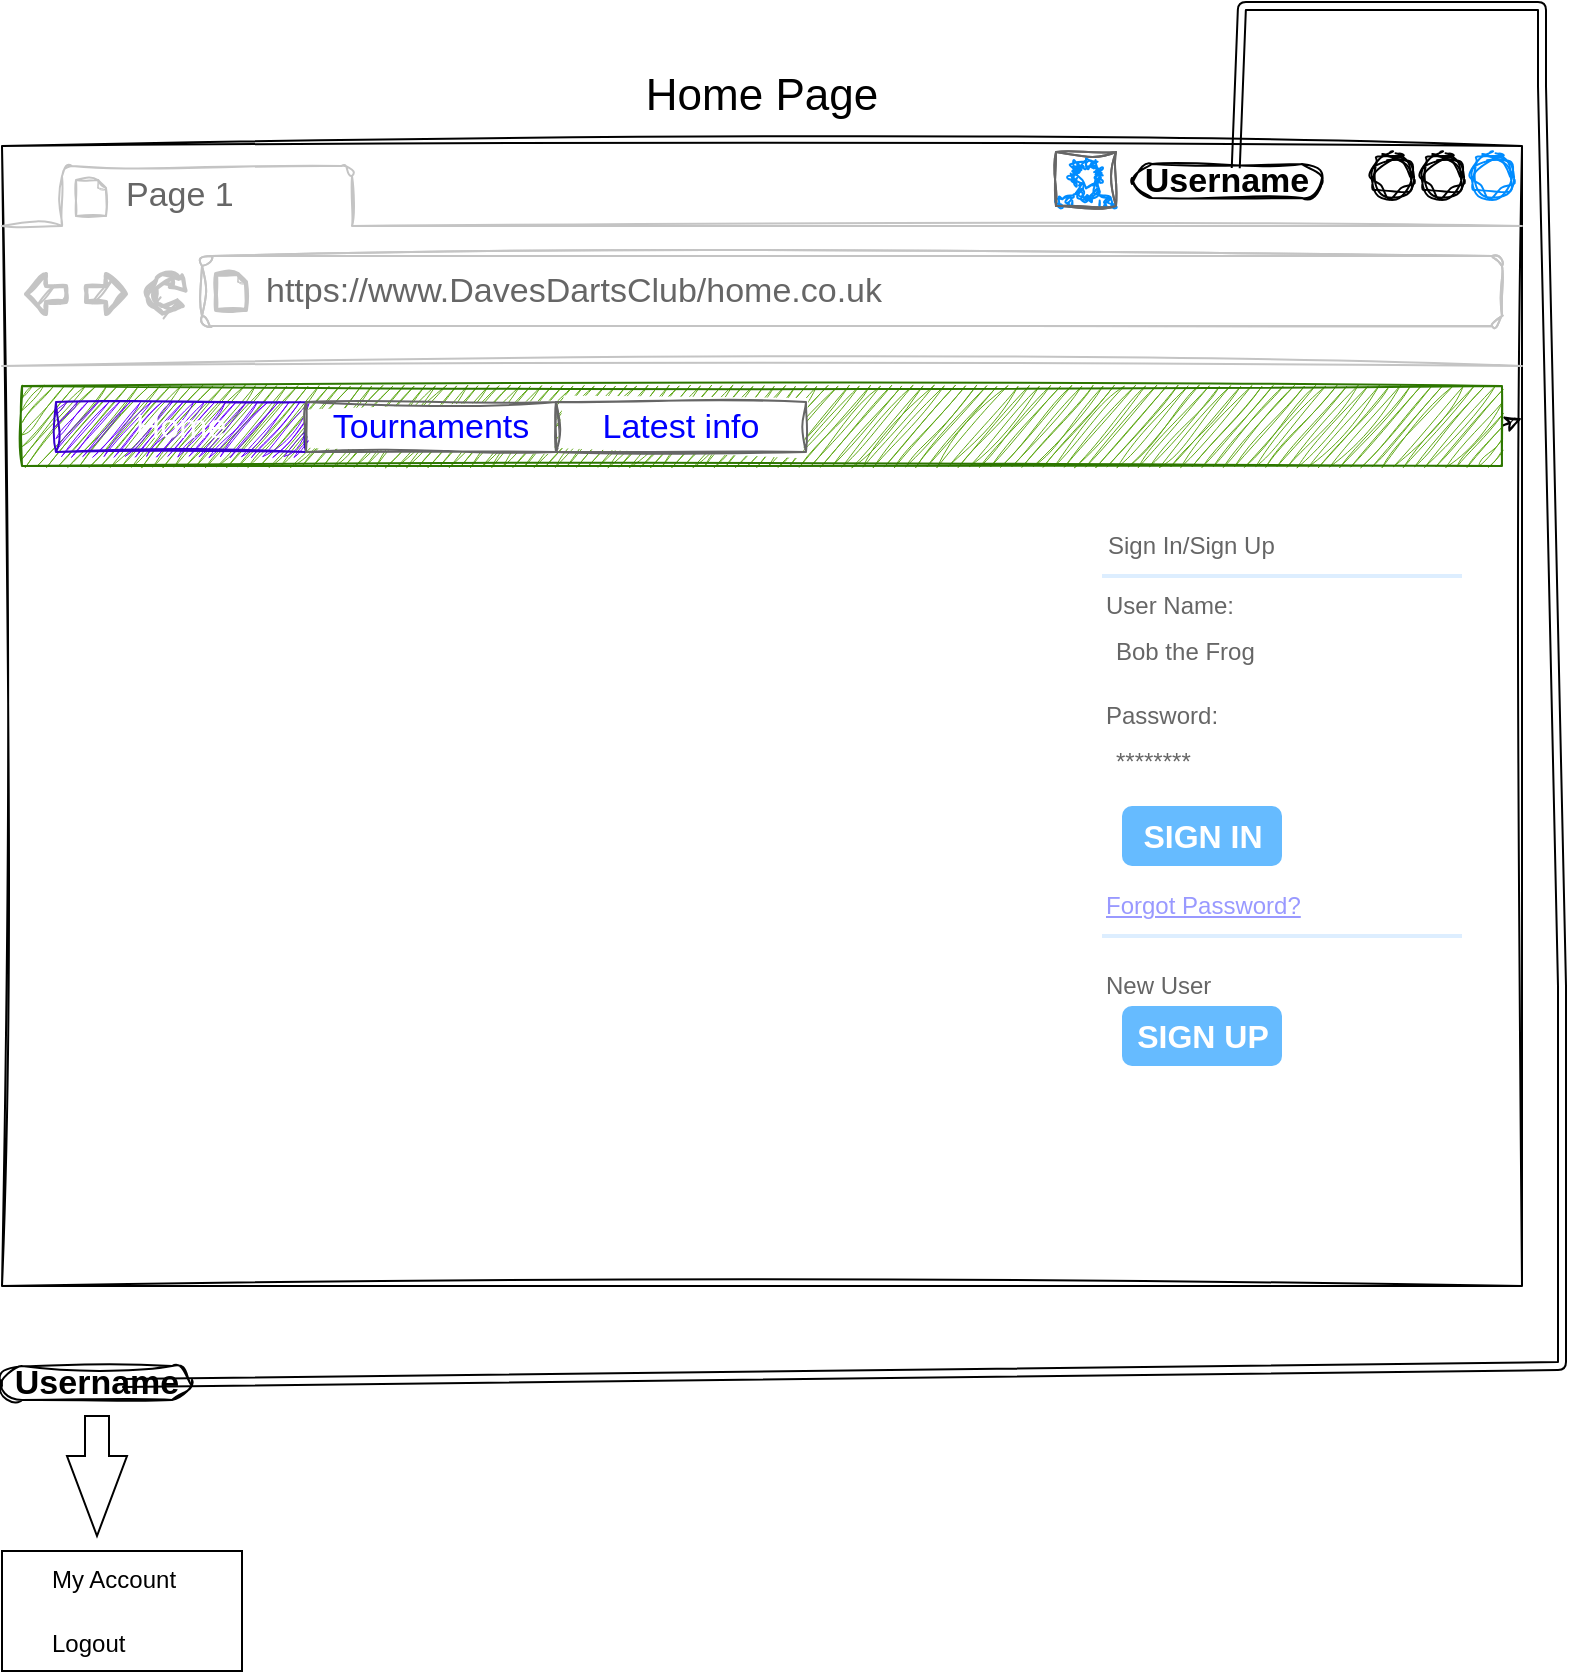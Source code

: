 <mxfile>
    <diagram id="zxvhnIiFK30hSB94czvi" name="Home Page">
        <mxGraphModel dx="1269" dy="916" grid="1" gridSize="10" guides="1" tooltips="1" connect="1" arrows="1" fold="1" page="1" pageScale="1" pageWidth="827" pageHeight="1169" math="0" shadow="0">
            <root>
                <mxCell id="0"/>
                <mxCell id="1" parent="0"/>
                <mxCell id="Nm3NB57U09fiTQLYdNLL-1" value="" style="strokeWidth=1;shadow=0;dashed=0;align=center;html=1;shape=mxgraph.mockup.containers.browserWindow;rSize=0;strokeColor2=#008cff;strokeColor3=#c4c4c4;mainText=,;recursiveResize=0;sketch=1;curveFitting=1;jiggle=2;" vertex="1" parent="1">
                    <mxGeometry x="40" y="80" width="760" height="570" as="geometry"/>
                </mxCell>
                <mxCell id="Nm3NB57U09fiTQLYdNLL-2" value="Page 1" style="strokeWidth=1;shadow=0;dashed=0;align=center;html=1;shape=mxgraph.mockup.containers.anchor;fontSize=17;fontColor=#666666;align=left;whiteSpace=wrap;sketch=1;curveFitting=1;jiggle=2;" vertex="1" parent="Nm3NB57U09fiTQLYdNLL-1">
                    <mxGeometry x="60" y="12" width="110" height="26" as="geometry"/>
                </mxCell>
                <mxCell id="Nm3NB57U09fiTQLYdNLL-3" value="https://www.DavesDartsClub/home.co.uk" style="strokeWidth=1;shadow=0;dashed=0;align=center;html=1;shape=mxgraph.mockup.containers.anchor;rSize=0;fontSize=17;fontColor=#666666;align=left;sketch=1;curveFitting=1;jiggle=2;" vertex="1" parent="Nm3NB57U09fiTQLYdNLL-1">
                    <mxGeometry x="130" y="60" width="370" height="26" as="geometry"/>
                </mxCell>
                <mxCell id="DoYHIsgey3T2m9NRy0EQ-1" value="" style="verticalLabelPosition=bottom;shadow=0;dashed=0;align=center;html=1;verticalAlign=top;strokeWidth=1;shape=mxgraph.mockup.containers.userMale;strokeColor=#666666;strokeColor2=#008cff;sketch=1;curveFitting=1;jiggle=2;" vertex="1" parent="Nm3NB57U09fiTQLYdNLL-1">
                    <mxGeometry x="527" y="3" width="30" height="27" as="geometry"/>
                </mxCell>
                <mxCell id="DoYHIsgey3T2m9NRy0EQ-9" style="edgeStyle=none;html=1;exitX=1;exitY=0.5;exitDx=0;exitDy=0;sketch=1;curveFitting=1;jiggle=2;" edge="1" parent="Nm3NB57U09fiTQLYdNLL-1" source="DoYHIsgey3T2m9NRy0EQ-8" target="Nm3NB57U09fiTQLYdNLL-1">
                    <mxGeometry relative="1" as="geometry"/>
                </mxCell>
                <mxCell id="DoYHIsgey3T2m9NRy0EQ-8" value="" style="rounded=0;whiteSpace=wrap;html=1;fillColor=#60a917;fontColor=#ffffff;strokeColor=#2D7600;sketch=1;curveFitting=1;jiggle=2;" vertex="1" parent="Nm3NB57U09fiTQLYdNLL-1">
                    <mxGeometry x="10" y="120" width="740" height="40" as="geometry"/>
                </mxCell>
                <mxCell id="DoYHIsgey3T2m9NRy0EQ-2" value="Username" style="strokeWidth=1;shadow=0;dashed=0;align=center;html=1;shape=mxgraph.mockup.buttons.button;mainText=;buttonStyle=round;fontSize=17;fontStyle=1;whiteSpace=wrap;sketch=1;curveFitting=1;jiggle=2;" vertex="1" parent="Nm3NB57U09fiTQLYdNLL-1">
                    <mxGeometry x="565" y="9" width="95" height="17" as="geometry"/>
                </mxCell>
                <mxCell id="EltivVnqDnUkRmGvjPg5-1" value="" style="strokeWidth=1;shadow=0;dashed=0;align=center;html=1;shape=mxgraph.mockup.forms.rrect;rSize=0;strokeColor=#999999;fillColor=#ffffff;sketch=1;curveFitting=1;jiggle=2;" vertex="1" parent="Nm3NB57U09fiTQLYdNLL-1">
                    <mxGeometry x="540" y="180" width="200" height="300" as="geometry"/>
                </mxCell>
                <mxCell id="EltivVnqDnUkRmGvjPg5-2" value="Sign In/Sign Up" style="strokeWidth=1;shadow=0;dashed=0;align=center;html=1;shape=mxgraph.mockup.forms.anchor;fontSize=12;fontColor=#666666;align=left;resizeWidth=1;spacingLeft=0;sketch=1;curveFitting=1;jiggle=2;" vertex="1" parent="EltivVnqDnUkRmGvjPg5-1">
                    <mxGeometry width="100" height="20" relative="1" as="geometry">
                        <mxPoint x="11" y="10" as="offset"/>
                    </mxGeometry>
                </mxCell>
                <mxCell id="EltivVnqDnUkRmGvjPg5-3" value="" style="shape=line;strokeColor=#ddeeff;strokeWidth=2;html=1;resizeWidth=1;" vertex="1" parent="EltivVnqDnUkRmGvjPg5-1">
                    <mxGeometry width="180" height="10" relative="1" as="geometry">
                        <mxPoint x="10" y="30" as="offset"/>
                    </mxGeometry>
                </mxCell>
                <mxCell id="EltivVnqDnUkRmGvjPg5-4" value="User Name:" style="strokeWidth=1;shadow=0;dashed=0;align=center;html=1;shape=mxgraph.mockup.forms.anchor;fontSize=12;fontColor=#666666;align=left;resizeWidth=1;spacingLeft=0;sketch=1;curveFitting=1;jiggle=2;" vertex="1" parent="EltivVnqDnUkRmGvjPg5-1">
                    <mxGeometry width="100" height="20" relative="1" as="geometry">
                        <mxPoint x="10" y="40" as="offset"/>
                    </mxGeometry>
                </mxCell>
                <mxCell id="EltivVnqDnUkRmGvjPg5-5" value="Bob the Frog" style="strokeWidth=1;shadow=0;dashed=0;align=center;html=1;shape=mxgraph.mockup.forms.rrect;rSize=0;strokeColor=#999999;fontColor=#666666;align=left;spacingLeft=5;resizeWidth=1;sketch=1;curveFitting=1;jiggle=2;" vertex="1" parent="EltivVnqDnUkRmGvjPg5-1">
                    <mxGeometry width="150" height="25" relative="1" as="geometry">
                        <mxPoint x="10" y="60" as="offset"/>
                    </mxGeometry>
                </mxCell>
                <mxCell id="EltivVnqDnUkRmGvjPg5-6" value="Password:" style="strokeWidth=1;shadow=0;dashed=0;align=center;html=1;shape=mxgraph.mockup.forms.anchor;fontSize=12;fontColor=#666666;align=left;resizeWidth=1;spacingLeft=0;" vertex="1" parent="EltivVnqDnUkRmGvjPg5-1">
                    <mxGeometry width="100" height="20" relative="1" as="geometry">
                        <mxPoint x="10" y="95" as="offset"/>
                    </mxGeometry>
                </mxCell>
                <mxCell id="EltivVnqDnUkRmGvjPg5-7" value="********" style="strokeWidth=1;shadow=0;dashed=0;align=center;html=1;shape=mxgraph.mockup.forms.rrect;rSize=0;strokeColor=#999999;fontColor=#666666;align=left;spacingLeft=5;resizeWidth=1;sketch=1;curveFitting=1;jiggle=2;" vertex="1" parent="EltivVnqDnUkRmGvjPg5-1">
                    <mxGeometry width="150" height="25" relative="1" as="geometry">
                        <mxPoint x="10" y="115" as="offset"/>
                    </mxGeometry>
                </mxCell>
                <mxCell id="EltivVnqDnUkRmGvjPg5-8" value="SIGN IN" style="strokeWidth=1;shadow=0;dashed=0;align=center;html=1;shape=mxgraph.mockup.forms.rrect;rSize=5;strokeColor=none;fontColor=#ffffff;fillColor=#66bbff;fontSize=16;fontStyle=1;" vertex="1" parent="EltivVnqDnUkRmGvjPg5-1">
                    <mxGeometry y="1" width="80" height="30" relative="1" as="geometry">
                        <mxPoint x="20" y="-150" as="offset"/>
                    </mxGeometry>
                </mxCell>
                <mxCell id="EltivVnqDnUkRmGvjPg5-9" value="Forgot Password?" style="strokeWidth=1;shadow=0;dashed=0;align=center;html=1;shape=mxgraph.mockup.forms.anchor;fontSize=12;fontColor=#9999ff;align=left;spacingLeft=0;fontStyle=4;resizeWidth=1;" vertex="1" parent="EltivVnqDnUkRmGvjPg5-1">
                    <mxGeometry y="1" width="150" height="20" relative="1" as="geometry">
                        <mxPoint x="10" y="-110" as="offset"/>
                    </mxGeometry>
                </mxCell>
                <mxCell id="EltivVnqDnUkRmGvjPg5-10" value="" style="shape=line;strokeColor=#ddeeff;strokeWidth=2;html=1;resizeWidth=1;" vertex="1" parent="EltivVnqDnUkRmGvjPg5-1">
                    <mxGeometry y="1" width="180" height="10" relative="1" as="geometry">
                        <mxPoint x="10" y="-90" as="offset"/>
                    </mxGeometry>
                </mxCell>
                <mxCell id="EltivVnqDnUkRmGvjPg5-11" value="New User" style="strokeWidth=1;shadow=0;dashed=0;align=center;html=1;shape=mxgraph.mockup.forms.anchor;fontSize=12;fontColor=#666666;align=left;spacingLeft=0;resizeWidth=1;" vertex="1" parent="EltivVnqDnUkRmGvjPg5-1">
                    <mxGeometry y="1" width="150" height="20" relative="1" as="geometry">
                        <mxPoint x="10" y="-70" as="offset"/>
                    </mxGeometry>
                </mxCell>
                <mxCell id="EltivVnqDnUkRmGvjPg5-12" value="SIGN UP" style="strokeWidth=1;shadow=0;dashed=0;align=center;html=1;shape=mxgraph.mockup.forms.rrect;rSize=5;strokeColor=none;fontColor=#ffffff;fillColor=#66bbff;fontSize=16;fontStyle=1;" vertex="1" parent="EltivVnqDnUkRmGvjPg5-1">
                    <mxGeometry y="1" width="80" height="30" relative="1" as="geometry">
                        <mxPoint x="20" y="-50" as="offset"/>
                    </mxGeometry>
                </mxCell>
                <mxCell id="Nm3NB57U09fiTQLYdNLL-4" value="&lt;font style=&quot;font-size: 22px;&quot;&gt;Home Page&lt;/font&gt;" style="text;html=1;align=center;verticalAlign=middle;whiteSpace=wrap;rounded=0;sketch=1;curveFitting=1;jiggle=2;" vertex="1" parent="1">
                    <mxGeometry x="40" y="40" width="760" height="30" as="geometry"/>
                </mxCell>
                <mxCell id="DoYHIsgey3T2m9NRy0EQ-11" value="Username" style="strokeWidth=1;shadow=0;dashed=0;align=center;html=1;shape=mxgraph.mockup.buttons.button;mainText=;buttonStyle=round;fontSize=17;fontStyle=1;whiteSpace=wrap;sketch=1;curveFitting=1;jiggle=2;" vertex="1" parent="1">
                    <mxGeometry x="40" y="690" width="95" height="17" as="geometry"/>
                </mxCell>
                <mxCell id="DoYHIsgey3T2m9NRy0EQ-12" value="" style="html=1;shadow=0;dashed=0;align=center;verticalAlign=middle;shape=mxgraph.arrows2.arrow;dy=0.6;dx=40;notch=0;rotation=90;" vertex="1" parent="1">
                    <mxGeometry x="57.5" y="730" width="60" height="30" as="geometry"/>
                </mxCell>
                <mxCell id="DoYHIsgey3T2m9NRy0EQ-22" value="" style="rounded=0;whiteSpace=wrap;html=1;" vertex="1" parent="1">
                    <mxGeometry x="40" y="782.5" width="120" height="60" as="geometry"/>
                </mxCell>
                <mxCell id="DoYHIsgey3T2m9NRy0EQ-13" value="" style="shape=table;startSize=0;container=1;collapsible=0;childLayout=tableLayout;fontSize=11;fillColor=none;strokeColor=none;" vertex="1" parent="1">
                    <mxGeometry x="57.5" y="780" width="82.5" height="65" as="geometry"/>
                </mxCell>
                <mxCell id="DoYHIsgey3T2m9NRy0EQ-14" value="" style="shape=tableRow;horizontal=0;startSize=0;swimlaneHead=0;swimlaneBody=0;strokeColor=inherit;top=0;left=0;bottom=0;right=0;collapsible=0;dropTarget=0;fillColor=none;points=[[0,0.5],[1,0.5]];portConstraint=eastwest;fontSize=16;" vertex="1" parent="DoYHIsgey3T2m9NRy0EQ-13">
                    <mxGeometry width="82.5" height="33" as="geometry"/>
                </mxCell>
                <mxCell id="DoYHIsgey3T2m9NRy0EQ-15" value="My Account" style="shape=partialRectangle;html=1;whiteSpace=wrap;connectable=0;strokeColor=inherit;overflow=hidden;fillColor=none;top=0;left=0;bottom=0;right=0;pointerEvents=1;fontSize=12;align=left;spacingLeft=5;" vertex="1" parent="DoYHIsgey3T2m9NRy0EQ-14">
                    <mxGeometry width="83" height="33" as="geometry">
                        <mxRectangle width="83" height="33" as="alternateBounds"/>
                    </mxGeometry>
                </mxCell>
                <mxCell id="DoYHIsgey3T2m9NRy0EQ-20" style="shape=tableRow;horizontal=0;startSize=0;swimlaneHead=0;swimlaneBody=0;strokeColor=inherit;top=0;left=0;bottom=0;right=0;collapsible=0;dropTarget=0;fillColor=none;points=[[0,0.5],[1,0.5]];portConstraint=eastwest;fontSize=16;" vertex="1" parent="DoYHIsgey3T2m9NRy0EQ-13">
                    <mxGeometry y="33" width="82.5" height="32" as="geometry"/>
                </mxCell>
                <mxCell id="DoYHIsgey3T2m9NRy0EQ-21" value="Logout" style="shape=partialRectangle;html=1;whiteSpace=wrap;connectable=0;strokeColor=inherit;overflow=hidden;fillColor=none;top=0;left=0;bottom=0;right=0;pointerEvents=1;fontSize=12;align=left;spacingLeft=5;" vertex="1" parent="DoYHIsgey3T2m9NRy0EQ-20">
                    <mxGeometry width="83" height="32" as="geometry">
                        <mxRectangle width="83" height="32" as="alternateBounds"/>
                    </mxGeometry>
                </mxCell>
                <mxCell id="SGWMw0ignS9F-guqw7xR-5" value="" style="shape=link;html=1;entryX=0.632;entryY=0.5;entryDx=0;entryDy=0;entryPerimeter=0;exitX=0.546;exitY=0.121;exitDx=0;exitDy=0;exitPerimeter=0;" edge="1" parent="1" source="DoYHIsgey3T2m9NRy0EQ-2" target="DoYHIsgey3T2m9NRy0EQ-11">
                    <mxGeometry width="100" relative="1" as="geometry">
                        <mxPoint x="410" y="500" as="sourcePoint"/>
                        <mxPoint x="510" y="500" as="targetPoint"/>
                        <Array as="points">
                            <mxPoint x="660" y="10"/>
                            <mxPoint x="810" y="10"/>
                            <mxPoint x="810" y="50"/>
                            <mxPoint x="820" y="500"/>
                            <mxPoint x="820" y="690"/>
                        </Array>
                    </mxGeometry>
                </mxCell>
                <mxCell id="eFyN_pp-vnWqPCLpbpMg-1" value="" style="swimlane;shape=mxgraph.bootstrap.anchor;strokeColor=#666666;fillColor=#ffffff;fontColor=#0000FF;fontStyle=0;childLayout=stackLayout;horizontal=0;startSize=0;horizontalStack=1;resizeParent=1;resizeParentMax=0;resizeLast=0;collapsible=0;marginBottom=0;whiteSpace=wrap;html=1;sketch=1;curveFitting=1;jiggle=2;" vertex="1" parent="1">
                    <mxGeometry x="67" y="208" width="375" height="25" as="geometry"/>
                </mxCell>
                <mxCell id="eFyN_pp-vnWqPCLpbpMg-2" value="Home" style="text;strokeColor=#3700CC;align=center;verticalAlign=middle;spacingLeft=10;spacingRight=10;overflow=hidden;points=[[0,0.5],[1,0.5]];portConstraint=eastwest;rotatable=0;whiteSpace=wrap;html=1;fillColor=#6a00ff;fontColor=#ffffff;fontSize=17;sketch=1;curveFitting=1;jiggle=2;" vertex="1" parent="eFyN_pp-vnWqPCLpbpMg-1">
                    <mxGeometry width="125" height="25" as="geometry"/>
                </mxCell>
                <mxCell id="eFyN_pp-vnWqPCLpbpMg-3" value="Tournaments" style="text;strokeColor=inherit;align=center;verticalAlign=middle;spacingLeft=10;spacingRight=10;overflow=hidden;points=[[0,0.5],[1,0.5]];portConstraint=eastwest;rotatable=0;whiteSpace=wrap;html=1;fillColor=inherit;fontColor=inherit;fontSize=17;sketch=1;curveFitting=1;jiggle=2;" vertex="1" parent="eFyN_pp-vnWqPCLpbpMg-1">
                    <mxGeometry x="125" width="125" height="25" as="geometry"/>
                </mxCell>
                <mxCell id="eFyN_pp-vnWqPCLpbpMg-5" value="Latest info" style="text;strokeColor=inherit;align=center;verticalAlign=middle;spacingLeft=10;spacingRight=10;overflow=hidden;points=[[0,0.5],[1,0.5]];portConstraint=eastwest;rotatable=0;whiteSpace=wrap;html=1;fillColor=inherit;fontColor=inherit;fontSize=17;sketch=1;curveFitting=1;jiggle=2;" vertex="1" parent="eFyN_pp-vnWqPCLpbpMg-1">
                    <mxGeometry x="250" width="125" height="25" as="geometry"/>
                </mxCell>
            </root>
        </mxGraphModel>
    </diagram>
    <diagram id="gnvAPZLMCEZ-IMR2BV6o" name="Tournaments">
        <mxGraphModel dx="1079" dy="779" grid="1" gridSize="10" guides="1" tooltips="1" connect="1" arrows="1" fold="1" page="1" pageScale="1" pageWidth="850" pageHeight="1100" math="0" shadow="0">
            <root>
                <mxCell id="0"/>
                <mxCell id="1" parent="0"/>
                <mxCell id="4vc1ZWYFdX0cpW97CyBl-1" value="" style="strokeWidth=1;shadow=0;dashed=0;align=center;html=1;shape=mxgraph.mockup.containers.browserWindow;rSize=0;strokeColor2=#008cff;strokeColor3=#c4c4c4;mainText=,;recursiveResize=0;sketch=1;curveFitting=1;jiggle=2;" vertex="1" parent="1">
                    <mxGeometry x="40" y="80" width="760" height="570" as="geometry"/>
                </mxCell>
                <mxCell id="4vc1ZWYFdX0cpW97CyBl-2" value="Page 1" style="strokeWidth=1;shadow=0;dashed=0;align=center;html=1;shape=mxgraph.mockup.containers.anchor;fontSize=17;fontColor=#666666;align=left;whiteSpace=wrap;sketch=1;curveFitting=1;jiggle=2;" vertex="1" parent="4vc1ZWYFdX0cpW97CyBl-1">
                    <mxGeometry x="60" y="12" width="110" height="26" as="geometry"/>
                </mxCell>
                <mxCell id="4vc1ZWYFdX0cpW97CyBl-3" value="&lt;div style=&quot;text-align: center;&quot;&gt;&lt;span style=&quot;background-color: transparent;&quot;&gt;https://www.DavesDartsClub/&lt;font color=&quot;#1f1f1f&quot;&gt;&lt;span style=&quot;text-wrap-mode: wrap;&quot;&gt;Tournaments&lt;/span&gt;&lt;/font&gt;&lt;/span&gt;&lt;span style=&quot;background-color: transparent;&quot;&gt;.co.uk&lt;/span&gt;&lt;/div&gt;" style="strokeWidth=1;shadow=0;dashed=0;align=center;html=1;shape=mxgraph.mockup.containers.anchor;rSize=0;fontSize=17;fontColor=#666666;align=left;sketch=1;curveFitting=1;jiggle=2;" vertex="1" parent="4vc1ZWYFdX0cpW97CyBl-1">
                    <mxGeometry x="130" y="60" width="370" height="26" as="geometry"/>
                </mxCell>
                <mxCell id="4vc1ZWYFdX0cpW97CyBl-4" value="" style="verticalLabelPosition=bottom;shadow=0;dashed=0;align=center;html=1;verticalAlign=top;strokeWidth=1;shape=mxgraph.mockup.containers.userMale;strokeColor=#666666;strokeColor2=#008cff;sketch=1;curveFitting=1;jiggle=2;" vertex="1" parent="4vc1ZWYFdX0cpW97CyBl-1">
                    <mxGeometry x="527" y="3" width="30" height="27" as="geometry"/>
                </mxCell>
                <mxCell id="4vc1ZWYFdX0cpW97CyBl-5" style="edgeStyle=none;html=1;exitX=1;exitY=0.5;exitDx=0;exitDy=0;sketch=1;curveFitting=1;jiggle=2;" edge="1" parent="4vc1ZWYFdX0cpW97CyBl-1" source="4vc1ZWYFdX0cpW97CyBl-6" target="4vc1ZWYFdX0cpW97CyBl-1">
                    <mxGeometry relative="1" as="geometry"/>
                </mxCell>
                <mxCell id="4vc1ZWYFdX0cpW97CyBl-6" value="" style="rounded=0;whiteSpace=wrap;html=1;fillColor=#60a917;fontColor=#ffffff;strokeColor=#2D7600;sketch=1;curveFitting=1;jiggle=2;" vertex="1" parent="4vc1ZWYFdX0cpW97CyBl-1">
                    <mxGeometry x="10" y="120" width="740" height="40" as="geometry"/>
                </mxCell>
                <mxCell id="4vc1ZWYFdX0cpW97CyBl-7" value="Username" style="strokeWidth=1;shadow=0;dashed=0;align=center;html=1;shape=mxgraph.mockup.buttons.button;mainText=;buttonStyle=round;fontSize=17;fontStyle=1;whiteSpace=wrap;sketch=1;curveFitting=1;jiggle=2;" vertex="1" parent="4vc1ZWYFdX0cpW97CyBl-1">
                    <mxGeometry x="565" y="9" width="95" height="17" as="geometry"/>
                </mxCell>
                <mxCell id="4vc1ZWYFdX0cpW97CyBl-8" value="" style="swimlane;shape=mxgraph.bootstrap.anchor;strokeColor=#666666;fillColor=#ffffff;fontColor=#0000FF;fontStyle=0;childLayout=stackLayout;horizontal=0;startSize=0;horizontalStack=1;resizeParent=1;resizeParentMax=0;resizeLast=0;collapsible=0;marginBottom=0;whiteSpace=wrap;html=1;sketch=1;curveFitting=1;jiggle=2;" vertex="1" parent="4vc1ZWYFdX0cpW97CyBl-1">
                    <mxGeometry x="27" y="128" width="375" height="25" as="geometry"/>
                </mxCell>
                <mxCell id="4vc1ZWYFdX0cpW97CyBl-25" value="Home" style="text;strokeColor=inherit;align=center;verticalAlign=middle;spacingLeft=10;spacingRight=10;overflow=hidden;points=[[0,0.5],[1,0.5]];portConstraint=eastwest;rotatable=0;whiteSpace=wrap;html=1;fillColor=inherit;fontColor=inherit;fontSize=17;sketch=1;curveFitting=1;jiggle=2;" vertex="1" parent="4vc1ZWYFdX0cpW97CyBl-8">
                    <mxGeometry width="125" height="25" as="geometry"/>
                </mxCell>
                <mxCell id="4vc1ZWYFdX0cpW97CyBl-10" value="Tournaments" style="text;strokeColor=#3700CC;align=center;verticalAlign=middle;spacingLeft=10;spacingRight=10;overflow=hidden;points=[[0,0.5],[1,0.5]];portConstraint=eastwest;rotatable=0;whiteSpace=wrap;html=1;fillColor=#6a00ff;fontColor=#ffffff;fontSize=17;sketch=1;curveFitting=1;jiggle=2;" vertex="1" parent="4vc1ZWYFdX0cpW97CyBl-8">
                    <mxGeometry x="125" width="125" height="25" as="geometry"/>
                </mxCell>
                <mxCell id="4vc1ZWYFdX0cpW97CyBl-12" value="Latest info" style="text;strokeColor=inherit;align=center;verticalAlign=middle;spacingLeft=10;spacingRight=10;overflow=hidden;points=[[0,0.5],[1,0.5]];portConstraint=eastwest;rotatable=0;whiteSpace=wrap;html=1;fillColor=inherit;fontColor=inherit;fontSize=17;sketch=1;curveFitting=1;jiggle=2;" vertex="1" parent="4vc1ZWYFdX0cpW97CyBl-8">
                    <mxGeometry x="250" width="125" height="25" as="geometry"/>
                </mxCell>
            </root>
        </mxGraphModel>
    </diagram>
    <diagram id="GsF1tIfxKqXsiQaxs1Zj" name="Latest info">
        <mxGraphModel dx="1079" dy="779" grid="1" gridSize="10" guides="1" tooltips="1" connect="1" arrows="1" fold="1" page="1" pageScale="1" pageWidth="827" pageHeight="1169" math="0" shadow="0">
            <root>
                <mxCell id="0"/>
                <mxCell id="1" parent="0"/>
                <mxCell id="PSjDePgRKRDDoyHK-v-U-1" value="" style="strokeWidth=1;shadow=0;dashed=0;align=center;html=1;shape=mxgraph.mockup.containers.browserWindow;rSize=0;strokeColor2=#008cff;strokeColor3=#c4c4c4;mainText=,;recursiveResize=0;sketch=1;curveFitting=1;jiggle=2;" vertex="1" parent="1">
                    <mxGeometry x="40" y="80" width="760" height="570" as="geometry"/>
                </mxCell>
                <mxCell id="PSjDePgRKRDDoyHK-v-U-2" value="Page 1" style="strokeWidth=1;shadow=0;dashed=0;align=center;html=1;shape=mxgraph.mockup.containers.anchor;fontSize=17;fontColor=#666666;align=left;whiteSpace=wrap;sketch=1;curveFitting=1;jiggle=2;" vertex="1" parent="PSjDePgRKRDDoyHK-v-U-1">
                    <mxGeometry x="60" y="12" width="110" height="26" as="geometry"/>
                </mxCell>
                <mxCell id="PSjDePgRKRDDoyHK-v-U-3" value="&lt;font style=&quot;color: light-dark(rgb(0, 0, 0), rgb(255, 255, 255));&quot;&gt;&lt;span style=&quot;text-align: center; background-color: transparent;&quot;&gt;https://www.DavesDartsClub/LatestInfo&lt;/span&gt;&lt;span style=&quot;text-align: center; background-color: transparent;&quot;&gt;.co.uk&lt;/span&gt;&lt;/font&gt;" style="strokeWidth=1;shadow=0;dashed=0;align=center;html=1;shape=mxgraph.mockup.containers.anchor;rSize=0;fontSize=17;fontColor=#666666;align=left;sketch=1;curveFitting=1;jiggle=2;" vertex="1" parent="PSjDePgRKRDDoyHK-v-U-1">
                    <mxGeometry x="130" y="60" width="370" height="26" as="geometry"/>
                </mxCell>
                <mxCell id="PSjDePgRKRDDoyHK-v-U-4" value="" style="verticalLabelPosition=bottom;shadow=0;dashed=0;align=center;html=1;verticalAlign=top;strokeWidth=1;shape=mxgraph.mockup.containers.userMale;strokeColor=#666666;strokeColor2=#008cff;sketch=1;curveFitting=1;jiggle=2;" vertex="1" parent="PSjDePgRKRDDoyHK-v-U-1">
                    <mxGeometry x="527" y="3" width="30" height="27" as="geometry"/>
                </mxCell>
                <mxCell id="PSjDePgRKRDDoyHK-v-U-5" style="edgeStyle=none;html=1;exitX=1;exitY=0.5;exitDx=0;exitDy=0;sketch=1;curveFitting=1;jiggle=2;" edge="1" parent="PSjDePgRKRDDoyHK-v-U-1" source="PSjDePgRKRDDoyHK-v-U-6" target="PSjDePgRKRDDoyHK-v-U-1">
                    <mxGeometry relative="1" as="geometry"/>
                </mxCell>
                <mxCell id="PSjDePgRKRDDoyHK-v-U-6" value="" style="rounded=0;whiteSpace=wrap;html=1;fillColor=#60a917;fontColor=#ffffff;strokeColor=#2D7600;sketch=1;curveFitting=1;jiggle=2;" vertex="1" parent="PSjDePgRKRDDoyHK-v-U-1">
                    <mxGeometry x="10" y="120" width="740" height="40" as="geometry"/>
                </mxCell>
                <mxCell id="PSjDePgRKRDDoyHK-v-U-7" value="Username" style="strokeWidth=1;shadow=0;dashed=0;align=center;html=1;shape=mxgraph.mockup.buttons.button;mainText=;buttonStyle=round;fontSize=17;fontStyle=1;whiteSpace=wrap;sketch=1;curveFitting=1;jiggle=2;" vertex="1" parent="PSjDePgRKRDDoyHK-v-U-1">
                    <mxGeometry x="565" y="9" width="95" height="17" as="geometry"/>
                </mxCell>
                <mxCell id="PSjDePgRKRDDoyHK-v-U-8" value="" style="swimlane;shape=mxgraph.bootstrap.anchor;strokeColor=#666666;fillColor=#ffffff;fontColor=#0000FF;fontStyle=0;childLayout=stackLayout;horizontal=0;startSize=0;horizontalStack=1;resizeParent=1;resizeParentMax=0;resizeLast=0;collapsible=0;marginBottom=0;whiteSpace=wrap;html=1;sketch=1;curveFitting=1;jiggle=2;" vertex="1" parent="PSjDePgRKRDDoyHK-v-U-1">
                    <mxGeometry x="27" y="128" width="375" height="25" as="geometry"/>
                </mxCell>
                <mxCell id="PSjDePgRKRDDoyHK-v-U-9" value="Home" style="text;strokeColor=inherit;align=center;verticalAlign=middle;spacingLeft=10;spacingRight=10;overflow=hidden;points=[[0,0.5],[1,0.5]];portConstraint=eastwest;rotatable=0;whiteSpace=wrap;html=1;fillColor=inherit;fontColor=inherit;fontSize=17;sketch=1;curveFitting=1;jiggle=2;" vertex="1" parent="PSjDePgRKRDDoyHK-v-U-8">
                    <mxGeometry width="125" height="25" as="geometry"/>
                </mxCell>
                <mxCell id="PSjDePgRKRDDoyHK-v-U-10" value="Tournaments" style="text;strokeColor=inherit;align=center;verticalAlign=middle;spacingLeft=10;spacingRight=10;overflow=hidden;points=[[0,0.5],[1,0.5]];portConstraint=eastwest;rotatable=0;whiteSpace=wrap;html=1;fillColor=inherit;fontColor=inherit;fontSize=17;sketch=1;curveFitting=1;jiggle=2;" vertex="1" parent="PSjDePgRKRDDoyHK-v-U-8">
                    <mxGeometry x="125" width="125" height="25" as="geometry"/>
                </mxCell>
                <mxCell id="PSjDePgRKRDDoyHK-v-U-12" value="Latest info" style="text;strokeColor=#3700CC;align=center;verticalAlign=middle;spacingLeft=10;spacingRight=10;overflow=hidden;points=[[0,0.5],[1,0.5]];portConstraint=eastwest;rotatable=0;whiteSpace=wrap;html=1;fillColor=#6a00ff;fontColor=#ffffff;fontSize=17;sketch=1;curveFitting=1;jiggle=2;" vertex="1" parent="PSjDePgRKRDDoyHK-v-U-8">
                    <mxGeometry x="250" width="125" height="25" as="geometry"/>
                </mxCell>
            </root>
        </mxGraphModel>
    </diagram>
    <diagram id="nLNX8_xcIZI0EdlQrjw1" name="My Account page">
        <mxGraphModel dx="1079" dy="779" grid="1" gridSize="10" guides="1" tooltips="1" connect="1" arrows="1" fold="1" page="1" pageScale="1" pageWidth="827" pageHeight="1169" math="0" shadow="0">
            <root>
                <mxCell id="0"/>
                <mxCell id="1" parent="0"/>
                <mxCell id="TeRCpX2EkfiIwSbVuo6k-1" value="" style="strokeWidth=1;shadow=0;dashed=0;align=center;html=1;shape=mxgraph.mockup.containers.browserWindow;rSize=0;strokeColor2=#008cff;strokeColor3=#c4c4c4;mainText=,;recursiveResize=0;sketch=1;curveFitting=1;jiggle=2;" vertex="1" parent="1">
                    <mxGeometry x="40" y="80" width="760" height="570" as="geometry"/>
                </mxCell>
                <mxCell id="TeRCpX2EkfiIwSbVuo6k-2" value="Page 1" style="strokeWidth=1;shadow=0;dashed=0;align=center;html=1;shape=mxgraph.mockup.containers.anchor;fontSize=17;fontColor=#666666;align=left;whiteSpace=wrap;sketch=1;curveFitting=1;jiggle=2;" vertex="1" parent="TeRCpX2EkfiIwSbVuo6k-1">
                    <mxGeometry x="60" y="12" width="110" height="26" as="geometry"/>
                </mxCell>
                <mxCell id="TeRCpX2EkfiIwSbVuo6k-3" value="&lt;div style=&quot;text-align: center;&quot;&gt;&lt;span style=&quot;background-color: transparent;&quot;&gt;https://www.DavesDartsClub/MyAccount&lt;/span&gt;&lt;span style=&quot;background-color: transparent;&quot;&gt;.co.uk&lt;/span&gt;&lt;/div&gt;" style="strokeWidth=1;shadow=0;dashed=0;align=center;html=1;shape=mxgraph.mockup.containers.anchor;rSize=0;fontSize=17;fontColor=#666666;align=left;sketch=1;curveFitting=1;jiggle=2;" vertex="1" parent="TeRCpX2EkfiIwSbVuo6k-1">
                    <mxGeometry x="130" y="60" width="370" height="26" as="geometry"/>
                </mxCell>
                <mxCell id="TeRCpX2EkfiIwSbVuo6k-4" value="" style="verticalLabelPosition=bottom;shadow=0;dashed=0;align=center;html=1;verticalAlign=top;strokeWidth=1;shape=mxgraph.mockup.containers.userMale;strokeColor=#666666;strokeColor2=#008cff;sketch=1;curveFitting=1;jiggle=2;" vertex="1" parent="TeRCpX2EkfiIwSbVuo6k-1">
                    <mxGeometry x="527" y="3" width="30" height="27" as="geometry"/>
                </mxCell>
                <mxCell id="TeRCpX2EkfiIwSbVuo6k-5" style="edgeStyle=none;html=1;exitX=1;exitY=0.5;exitDx=0;exitDy=0;sketch=1;curveFitting=1;jiggle=2;" edge="1" parent="TeRCpX2EkfiIwSbVuo6k-1" source="TeRCpX2EkfiIwSbVuo6k-6" target="TeRCpX2EkfiIwSbVuo6k-1">
                    <mxGeometry relative="1" as="geometry"/>
                </mxCell>
                <mxCell id="TeRCpX2EkfiIwSbVuo6k-6" value="" style="rounded=0;whiteSpace=wrap;html=1;fillColor=#60a917;fontColor=#ffffff;strokeColor=#2D7600;sketch=1;curveFitting=1;jiggle=2;" vertex="1" parent="TeRCpX2EkfiIwSbVuo6k-1">
                    <mxGeometry x="10" y="120" width="740" height="40" as="geometry"/>
                </mxCell>
                <mxCell id="TeRCpX2EkfiIwSbVuo6k-7" value="Username" style="strokeWidth=1;shadow=0;dashed=0;align=center;html=1;shape=mxgraph.mockup.buttons.button;mainText=;buttonStyle=round;fontSize=17;fontStyle=1;whiteSpace=wrap;sketch=1;curveFitting=1;jiggle=2;" vertex="1" parent="TeRCpX2EkfiIwSbVuo6k-1">
                    <mxGeometry x="565" y="9" width="95" height="17" as="geometry"/>
                </mxCell>
                <mxCell id="TeRCpX2EkfiIwSbVuo6k-8" value="" style="swimlane;shape=mxgraph.bootstrap.anchor;strokeColor=#666666;fillColor=#ffffff;fontColor=#0000FF;fontStyle=0;childLayout=stackLayout;horizontal=0;startSize=0;horizontalStack=1;resizeParent=1;resizeParentMax=0;resizeLast=0;collapsible=0;marginBottom=0;whiteSpace=wrap;html=1;sketch=1;curveFitting=1;jiggle=2;" vertex="1" parent="TeRCpX2EkfiIwSbVuo6k-1">
                    <mxGeometry x="27" y="128" width="375" height="25" as="geometry"/>
                </mxCell>
                <mxCell id="TeRCpX2EkfiIwSbVuo6k-9" value="Home" style="text;strokeColor=inherit;align=center;verticalAlign=middle;spacingLeft=10;spacingRight=10;overflow=hidden;points=[[0,0.5],[1,0.5]];portConstraint=eastwest;rotatable=0;whiteSpace=wrap;html=1;fillColor=inherit;fontColor=inherit;fontSize=17;sketch=1;curveFitting=1;jiggle=2;" vertex="1" parent="TeRCpX2EkfiIwSbVuo6k-8">
                    <mxGeometry width="125" height="25" as="geometry"/>
                </mxCell>
                <mxCell id="TeRCpX2EkfiIwSbVuo6k-10" value="Tournaments" style="text;strokeColor=inherit;align=center;verticalAlign=middle;spacingLeft=10;spacingRight=10;overflow=hidden;points=[[0,0.5],[1,0.5]];portConstraint=eastwest;rotatable=0;whiteSpace=wrap;html=1;fillColor=inherit;fontColor=inherit;fontSize=17;sketch=1;curveFitting=1;jiggle=2;" vertex="1" parent="TeRCpX2EkfiIwSbVuo6k-8">
                    <mxGeometry x="125" width="125" height="25" as="geometry"/>
                </mxCell>
                <mxCell id="TeRCpX2EkfiIwSbVuo6k-12" value="Latest info" style="text;strokeColor=inherit;align=center;verticalAlign=middle;spacingLeft=10;spacingRight=10;overflow=hidden;points=[[0,0.5],[1,0.5]];portConstraint=eastwest;rotatable=0;whiteSpace=wrap;html=1;fillColor=inherit;fontColor=inherit;fontSize=17;sketch=1;curveFitting=1;jiggle=2;" vertex="1" parent="TeRCpX2EkfiIwSbVuo6k-8">
                    <mxGeometry x="250" width="125" height="25" as="geometry"/>
                </mxCell>
                <mxCell id="TeRCpX2EkfiIwSbVuo6k-22" value="" style="rounded=0;whiteSpace=wrap;html=1;sketch=1;curveFitting=1;jiggle=2;" vertex="1" parent="TeRCpX2EkfiIwSbVuo6k-1">
                    <mxGeometry x="30" y="200" width="90" height="170" as="geometry"/>
                </mxCell>
                <mxCell id="TeRCpX2EkfiIwSbVuo6k-13" value="" style="shape=table;startSize=0;container=1;collapsible=0;childLayout=tableLayout;fontSize=11;fillColor=none;strokeColor=none;sketch=1;curveFitting=1;jiggle=2;" vertex="1" parent="TeRCpX2EkfiIwSbVuo6k-1">
                    <mxGeometry x="30" y="212.5" width="90" height="145" as="geometry"/>
                </mxCell>
                <mxCell id="TeRCpX2EkfiIwSbVuo6k-14" value="" style="shape=tableRow;horizontal=0;startSize=0;swimlaneHead=0;swimlaneBody=0;strokeColor=inherit;top=0;left=0;bottom=0;right=0;collapsible=0;dropTarget=0;fillColor=none;points=[[0,0.5],[1,0.5]];portConstraint=eastwest;fontSize=16;sketch=1;curveFitting=1;jiggle=2;" vertex="1" parent="TeRCpX2EkfiIwSbVuo6k-13">
                    <mxGeometry width="90" height="38" as="geometry"/>
                </mxCell>
                <mxCell id="TeRCpX2EkfiIwSbVuo6k-15" value="My results" style="shape=partialRectangle;html=1;whiteSpace=wrap;connectable=0;strokeColor=inherit;overflow=hidden;fillColor=none;top=0;left=0;bottom=0;right=0;pointerEvents=1;fontSize=12;align=left;spacingLeft=5;sketch=1;curveFitting=1;jiggle=2;" vertex="1" parent="TeRCpX2EkfiIwSbVuo6k-14">
                    <mxGeometry width="90" height="38" as="geometry">
                        <mxRectangle width="90" height="38" as="alternateBounds"/>
                    </mxGeometry>
                </mxCell>
                <mxCell id="TeRCpX2EkfiIwSbVuo6k-16" value="" style="shape=tableRow;horizontal=0;startSize=0;swimlaneHead=0;swimlaneBody=0;strokeColor=inherit;top=0;left=0;bottom=0;right=0;collapsible=0;dropTarget=0;fillColor=none;points=[[0,0.5],[1,0.5]];portConstraint=eastwest;fontSize=16;sketch=1;curveFitting=1;jiggle=2;" vertex="1" parent="TeRCpX2EkfiIwSbVuo6k-13">
                    <mxGeometry y="38" width="90" height="32" as="geometry"/>
                </mxCell>
                <mxCell id="TeRCpX2EkfiIwSbVuo6k-17" value="Place holder" style="shape=partialRectangle;html=1;whiteSpace=wrap;connectable=0;strokeColor=inherit;overflow=hidden;fillColor=none;top=0;left=0;bottom=0;right=0;pointerEvents=1;fontSize=12;align=left;spacingLeft=5;sketch=1;curveFitting=1;jiggle=2;" vertex="1" parent="TeRCpX2EkfiIwSbVuo6k-16">
                    <mxGeometry width="90" height="32" as="geometry">
                        <mxRectangle width="90" height="32" as="alternateBounds"/>
                    </mxGeometry>
                </mxCell>
                <mxCell id="TeRCpX2EkfiIwSbVuo6k-18" value="" style="shape=tableRow;horizontal=0;startSize=0;swimlaneHead=0;swimlaneBody=0;strokeColor=inherit;top=0;left=0;bottom=0;right=0;collapsible=0;dropTarget=0;fillColor=none;points=[[0,0.5],[1,0.5]];portConstraint=eastwest;fontSize=16;sketch=1;curveFitting=1;jiggle=2;" vertex="1" parent="TeRCpX2EkfiIwSbVuo6k-13">
                    <mxGeometry y="70" width="90" height="38" as="geometry"/>
                </mxCell>
                <mxCell id="TeRCpX2EkfiIwSbVuo6k-19" value="&lt;font color=&quot;#121212&quot;&gt;Place holder&lt;/font&gt;" style="shape=partialRectangle;html=1;whiteSpace=wrap;connectable=0;strokeColor=inherit;overflow=hidden;fillColor=none;top=0;left=0;bottom=0;right=0;pointerEvents=1;fontSize=12;align=left;spacingLeft=5;sketch=1;curveFitting=1;jiggle=2;" vertex="1" parent="TeRCpX2EkfiIwSbVuo6k-18">
                    <mxGeometry width="90" height="38" as="geometry">
                        <mxRectangle width="90" height="38" as="alternateBounds"/>
                    </mxGeometry>
                </mxCell>
                <mxCell id="TeRCpX2EkfiIwSbVuo6k-20" style="shape=tableRow;horizontal=0;startSize=0;swimlaneHead=0;swimlaneBody=0;strokeColor=inherit;top=0;left=0;bottom=0;right=0;collapsible=0;dropTarget=0;fillColor=none;points=[[0,0.5],[1,0.5]];portConstraint=eastwest;fontSize=16;sketch=1;curveFitting=1;jiggle=2;" vertex="1" parent="TeRCpX2EkfiIwSbVuo6k-13">
                    <mxGeometry y="108" width="90" height="37" as="geometry"/>
                </mxCell>
                <mxCell id="TeRCpX2EkfiIwSbVuo6k-21" value="&lt;span&gt;&lt;font style=&quot;color: light-dark(rgb(222, 222, 222), rgb(248, 241, 241));&quot;&gt;Place holder&lt;/font&gt;&lt;/span&gt;" style="shape=partialRectangle;html=1;whiteSpace=wrap;connectable=0;strokeColor=inherit;overflow=hidden;fillColor=none;top=0;left=0;bottom=0;right=0;pointerEvents=1;fontSize=12;align=left;spacingLeft=5;sketch=1;curveFitting=1;jiggle=2;" vertex="1" parent="TeRCpX2EkfiIwSbVuo6k-20">
                    <mxGeometry width="90" height="37" as="geometry">
                        <mxRectangle width="90" height="37" as="alternateBounds"/>
                    </mxGeometry>
                </mxCell>
            </root>
        </mxGraphModel>
    </diagram>
</mxfile>